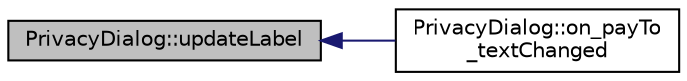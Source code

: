 digraph "PrivacyDialog::updateLabel"
{
  edge [fontname="Helvetica",fontsize="10",labelfontname="Helvetica",labelfontsize="10"];
  node [fontname="Helvetica",fontsize="10",shape=record];
  rankdir="LR";
  Node592 [label="PrivacyDialog::updateLabel",height=0.2,width=0.4,color="black", fillcolor="grey75", style="filled", fontcolor="black"];
  Node592 -> Node593 [dir="back",color="midnightblue",fontsize="10",style="solid",fontname="Helvetica"];
  Node593 [label="PrivacyDialog::on_payTo\l_textChanged",height=0.2,width=0.4,color="black", fillcolor="white", style="filled",URL="$class_privacy_dialog.html#a8e5ff73fd627030201c58a600d20a615"];
}
